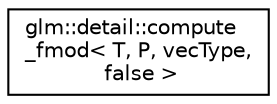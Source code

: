 digraph "Graphical Class Hierarchy"
{
  edge [fontname="Helvetica",fontsize="10",labelfontname="Helvetica",labelfontsize="10"];
  node [fontname="Helvetica",fontsize="10",shape=record];
  rankdir="LR";
  Node1 [label="glm::detail::compute\l_fmod\< T, P, vecType,\l false \>",height=0.2,width=0.4,color="black", fillcolor="white", style="filled",URL="$structglm_1_1detail_1_1compute__fmod_3_01_t_00_01_p_00_01vec_type_00_01false_01_4.html"];
}
